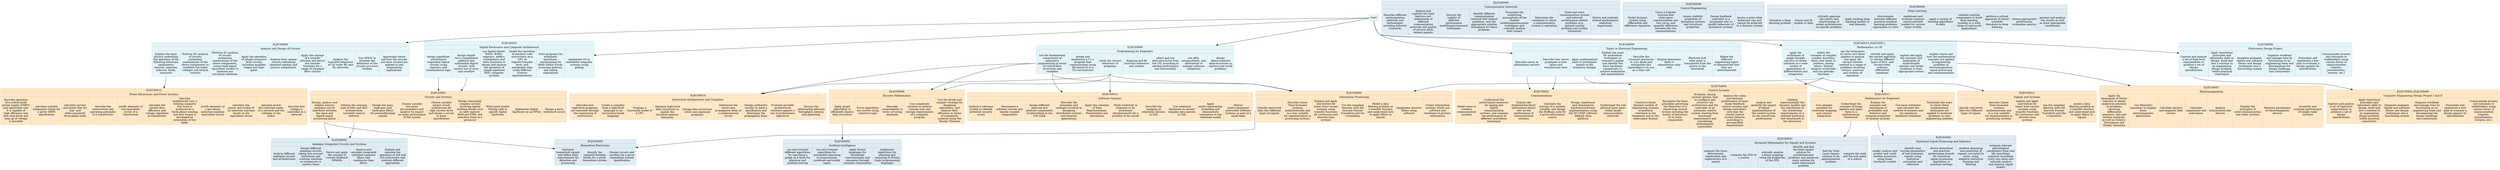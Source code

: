 // This is an auto-generated file. Don't edit this file; edit `modules.yml` instead.

digraph {
  node[shape="record", style="filled"];

  node[color="#99d8c9", fillcolor="#e5f5f9"];

  ELEC40002 [label="{ELEC40002 | Analysis and Design of Circuits | {
    <1>Explain the basic\nphysics underlying\nthe operation of the\nfollowing electronic\ncomponents:\nresistor, capacitor,\ninductor, diode,\ntransistor |
    <2>Perform DC analysis\nof circuits\ncontaining\ncombinations of the\nabove components to\nestablish the nodal\nvoltages and branch\ncurrents |
    <3>Perform AC analysis\nof circuits\ncontaining\ncombinations of the\nabove components,\nusing small-signal\nequivalent models to\nlinearise any\nnon-linear elements |
    <4>Apply the operation\nof simple transistor\nlevel circuits\nincluding amplifier\nstages and logic\ngates |
    <5>Analyse basic opamp\ncircuits containing\nidealised opamps and\npassive components |
    <6>Apply the concept\nof a transfer\nfunction and derive\nthe transfer\nfunctions for a\nrange of standard\nfilter circuits |
    <7>Analyse the\ntransient behaviour\nof 1st order RC and\nRL networks |
    <8>Use SPICE to\nsimulate the\nbehaviour of the\ncircuits you have\nstudied |
    <9>Appreciate where\nand how the circuits\nyou have studied are\napplied in real\nengineering\napplications
  }}"];

  ELEC40003 [label="{ELEC40003 | Digital Electronics and Computer Architecture | {
    <1>design significant\nsynchronous\nsequential digital\ncircuits using\nregisters and\ncombinational logic |
    <2>design simple\ntwo’s complement\naddition and\nsubtraction digital\ncircuits, with\ncorrect use of carry\nand overflow |
    <3>use digital blocks:\nRAMs, ROMs,\nregisters, adders,\nmultiplexers and\nstate machines to\ndesign and analyse\nthe operation of\nsimple pipelined\nRISC computer\nsystems |
    <4>model the operation\nof machine code\ninstructions on a\nCPU at\nregister-transfer\nlevel, and\nmanipulate data\nusing different\nnumeric\nrepresentations |
    <5>write programs for\narithmetic\noperations,\nmanipulating bit\nfields within words,\naccessing memory,\nand calling\nsubroutines |
    <6>implement I/O in\nembedded computer\nsystems using\npolling
  }}"];

  ELEC40004 [label="{ELEC40004 | Programming for Engineers | {
    <1>use the fundamental\ncomponents of\nimperative\nprogramming in terms\nof control-flow\nstructures and\nvariables |
    <2>design and\nimplement a C++\nprogram that\ncommunicates using\nfile-based IO in a\nCLI environment |
    <3>verify the correct\nbehaviour of\nprograms |
    <4>diagnose and fix\nincorrect behaviour\nand crashes |
    <5>select and use\ndata-structures from\nthe STL according to\nneeded performance\nand functionality |
    <6>use APIs,\nencapsulation, and\nabstraction to\nmanage software\ncomplexity |
    <7>design\nobject-oriented\ndata-structures to\ncapture real-world\nproblems
  }}"];

  ELEC40006 [label="{ELEC40006 | Electronics Design Project | {
    <1>Capture and analyse\na set of high-level\nrequirements to\nproduce a set of\ndesign\nspecifications |
    <2>Apply theoretical\nprinciples and\nlaboratory skills to\ndesign, build and\ntest a solution to\nan engineering\ndesign problem,\nwithin practical\nconstraints |
    <3>Integrate analogue,\ndigital and software\ntheory and design\ntechniques into a\nfunctioning system |
    <4>Organise workload\nand manage time by\nfunctioning as an\nengineering team and\ndecomposing the\ndesign challenge\ninto subsystems |
    <5>Formulate and\nimplement a test\nplan to evaluate a\ndesign against its\nspecifications |
    <6>Communicate process\nand outcomes to\nstakeholders using\nvarious forms of\ncommunication\n(reports,\npresentations,\nreviews, etc.)
  }}"];

  ELEC40009 [label="{ELEC40009 | Topics in Electrical Engineering | {
    <1>Describe waves as\ninformation carriers |
    <2>Describe how waves\npropagate in free\nspace and\ntransmission lines |
    <3>Apply mathematical\ntools to investigate\nsignals in the\nfrequency domain |
    <4>Explain the need\nfor modulation\ntechniques to\ntransmit a signal\nand identify the\nbasic hardware\ncomponents to\nachieve modulation\nand demodulation |
    <5>Describe the\ntransport processes\nin a pn diode and\nextrapolate this\nknowledge to its use\nas a solar cell |
    <6>Employ laboratory\nskills to\ncharacterise solar\ncells |
    <7>Illustrate how\nsolar polar is\ntransported from the\nsource to the\nhousehold |
    <8>Relate the\ndifferent\nengineering topics\nto demonstrate how\nthey are\ninterconnected
  }}"];

  ELEC40010_ELEC40011 [label="{ELEC40010_ELEC40011 | Mathematics 1A 1B | {
    <1>apply the\ntechniques of\nsingle-variable\ncalculus to obtain\nsolutions to a wide\nvariety of\napplications of\ndifferentiation and\nintegration |
    <2>utilize the\nconcepts of complex\nnumber, functions,\nlimits and series to\nperform, among\nothers, Fourier\nAnalysis of periodic\nand non-periodic\nfunctions |
    <3>use the techniques\nof vector and linear\nalgebra to analyze\nand apply the\ncorrect solution\nmethod in a range of\nproblems involving\nvectors, matrices\nand systems of\nequations |
    <4>identify and apply\nthe correct approach\nto solving different\ntypes of first- and\nsecond-order\nordinary\ndifferential\nequations |
    <5>explain and apply\nthe concepts and\ntechniques of\nmultivariable\ncalculus and tackle\nproblems in their\nappropriate context |
    <6>explain where and\nhow the mathematical\nconcepts are applied\nin engineering\nproblems in\nelectromagnetism,\nsignal processing\nand communications
  }}"];

  root[label="start"]
  root -> ELEC40002;
  root -> ELEC40003;
  root -> ELEC40004;
  root -> ELEC40006;
  root -> ELEC40009;
  root -> ELEC40010_ELEC40011;

  node[color="#fdbb84", fillcolor="#fee8c8"];

  ELEC50001 [label="{ELEC50001 | Circuits and Systems | {
    <1>Design, analyse and\nexplain sensors\nanalogue circuit\ninterfaces between\nthe input and\ndigital signal\nprocessing phase |
    <2>Explain the common\ntype of DAC and ADC\narchitectures\ncurrently used in\nindustry |
    <3>Design low-pass,\nhigh-pass and\nband-pass filters\nfor preconditioning\nsignals |
    <4>Choose suitable\nlow-noise\npre-amplifiers and\nanalyse its impact\non noise performance\nof the system |
    <5>Choose suitable\noutput circuit\narchitecture for\nhigh current drive\nand design a circuit\nto meet\nspecification |
    <6>Design reasonably\ncomplex circuits\ninvolving digital\nbuilding blocks such\nas shift register,\nRAM and FSM, and\ninterface them to a\nprocessor |
    <7>Write good quality\nVerilog code to\nspecify digital\nhardware |
    <8>Implement digital\nhardware on an FPGA |
    <9>Design a basic\ntestbench circuit
  }}"];
  ELEC40003:1 -> ELEC50001;
  ELEC40003:2 -> ELEC50001;

  ELEC50002 [label="{ELEC50002 | Communications | {
    <1>Model noise in\nwireless\ncommunication\nsystems |
    <2>Understand the\nperformance measures\nfor analog and\ndigital\ncommunication\nsystems, and compare\nthe performance of\ndifferent modulation\ntechniques |
    <3>Explain the\nfundamental limits\ninformation theory\nsets on the\nperformance of\ncommunication\nsystems |
    <4>Calculate the\nentropy of a random\nvariable, and design\nthe Huffman code for\na given information\nsource |
    <5>Design, implement\nand characterise\nhardware/software\nimplementation using\nthe NI USRP software\ndefined radio\nplatform |
    <6>Understand the role\nphysical layer plays\nwithin larger\ncommunication\nnetworks
  }}"];
  ELEC40009:1 -> ELEC50002;
  ELEC40009:2 -> ELEC50002;

  ELEC50003_ELEC50008 [label="{ELEC50003_ELEC50008 | Computer Engineering Design Project I and II | {
    <1>Capture and analyse\na set of high-level\nrequirements to\nproduce a set of\ndesign\nspecifications |
    <2>Apply theoretical\nprinciples and\nlaboratory skills to\ndesign, build and\ntest a solution to\nan engineering\ndesign problem,\nwithin practical\nconstraints |
    <3>Integrate analogue,\ndigital and software\ntheory and design\ntechniques into a\nfunctioning system |
    <4>Organise workload\nand manage time by\nfunctioning as an\nengineering team and\ndecomposing the\ndesign challenge\ninto subsystems |
    <5>Formulate and\nimplement a test\nplan to evaluate a\ndesign against its\nspecifications |
    <6>Communicate process\nand outcomes to\nstakeholders using\nvarious forms of\ncommunication\n(reports,\npresentations,\nreviews, etc.)
  }}"];
  ELEC40006:1 -> ELEC50003_ELEC50008;

  ELEC50004 [label="{ELEC50004 | Control Systems | {
    <1>Construct linear\ndynamic models of\nengineering systems\nof practical\nrelevance in the\nfrequency and in the\nstate-space domain |
    <2>Recognise the basic\nprinciples governing\nthe behaviour of a\nclosed-loop control\nsystem including the\nmodes of behaviour\nof its basic\ncomponents |
    <3>Evaluate, among\nseveral options, how\nto configure and\nstructure the\narchitecture and the\ncontroller of an\nautomatic control\nsystem starting from\nfunctional\nrequirements and\nconsidering\ntechnological\nconstraints |
    <4>Analyse the static\nand dynamic\nperformance of basic\nlinear feedback\ncontrol systems and\ndesign controllers\nsuch that the\noverall control\nsystem behaves\naccording to\npre-specified\nrequirements |
    <5>Analyse and\nquantify the impact\nof digital\nimplementation of\nthe control system\non the closed-loop\nperformance |
    <6>Validate\nexperimentally the\ndynamic models and\nthe satisfaction of\nthe closed-loop\nrequirements on a\nselected hardware\ntest benchmark in\nthe laboratory
  }}"];
  ELEC40009:3 -> ELEC50004;
  ELEC40010_ELEC40011:2 -> ELEC50004;

  ELEC50006 [label="{ELEC50006 | Discrete Mathematics | {
    <1>Apply graph\nalgorithms to\nefficiently explore\ndata-structures |
    <2>Prove algorithms\nare correct using\ninductive logic |
    <3>Describe\ncomputability in\nterms of turing\nmachines |
    <4>Use complexity\nnotation to analyse\nrunning time and\nstorage requirements\nof a computer\nprogram |
    <5>Use the divide and\nconquer strategy for\ndesigning\nalgorithms, and\nanalyse their\nefficiency in terms\nof complexity\nnotation using the\nMaster Theorem
  }}"];
  ELEC40004:1 -> ELEC50006;
  ELEC40004:3 -> ELEC50006;

  ELEC50007 [label="{ELEC50007 | Electromagnetism | {
    <1>Apply the\ntechniques of Vector\nCalculus to obtain\nanalytical solutions\nto problems\ninvolving\ndifferential\noperators, line and\nsurface integrals,\nas well as Green's,\nDivergence and\nStokes' theorems |
    <2>Use Maxwell's\nequations to explain\nbasic\nelectromagnetic\nphenomena |
    <3>Calculate electric\nand magnetic field\nvectors |
    <4>Calculate\ncapacitance and\ninductance |
    <5>Analyse\ntransmission-line\ndevices |
    <6>Explain the\nprinciples of\nradio-communication\nand radar systems |
    <7>Measure parameters\nof electromagnetic\ndevices |
    <8>Assemble and\nevaluate performance\nof simple radar\nsystems
  }}"];
  ELEC40010_ELEC40011:6 -> ELEC50007;

  ELEC50009 [label="{ELEC50009 | Information Processing | {
    <1>Classify real-world\ndata into different\ntypes of signals |
    <2>Describe Linear\nTime-Invariant\nsystems\nmathematically and\nin a way suitable\nfor impementation in\nprocessing systems |
    <3>Explain and apply\nconvolution for\nlinear time-variant\nsystems using\ntransfer functions\nfor continuous and\ndiscrete time\nsystems |
    <4>Use the sampling\ntheorem with the\ndiscrete Fourier\nTransform and the\nz-transform |
    <5>Model a data\nfiltering problem as\na transfer function\nand understand how\nto apply filters to\nsignals |
    <6>Implement discrete\nfilters using\nsoftware |
    <7>Create information\nsystems which use\nsoftware and\nhardware to process\ninformation
  }}"];
  ELEC40004:1 -> ELEC50009;
  ELEC40004:3 -> ELEC50009;
  ELEC40010_ELEC40011:2 -> ELEC50009;

  ELEC50010 [label="{ELEC50010 | Instruction Architectures and Compilers | {
    <1>Describe how\nhigh-level programs\nare executed through\nthe sequencing of\ninstructions |
    <2>Create a compiler\nfrom a high-level\nlanguage to an\ninstruction-based\nlanguage |
    <3>Program a\nfunctional model of\na CPU |
    <4>\nOptimise high-level\ndata structures to\nexploit the\nlow-level memory\nhierarchy |
    <5>\nDesign data-structures\nwhich can represent\nprograms |
    <6>Determine the\nworst-case\npropagation delay of\na combinational\ncircuit |
    <7>Design arithmetic\ncircuits to meet a\nspecification and\ndetermine the\npropagation delay |
    <8>Evaluate possible\narchitectural\nsolutions against a\nset of performance\nobjectives |
    <9>Discuss the\nrelationship between\nthroughput, latency,\nand pipelining
  }}"];
  ELEC40004:1 -> ELEC50010;
  ELEC40004:3 -> ELEC50010;

  ELEC50011 [label="{ELEC50011 | Mathematics for Engineers | {
    <1>Use complex\nvariables for\nconformal mapping\nand contour\nintegration |
    <2>Understand the\nconcepts of linear\nalgebra and apply\nthem in a\nmathematical\nframework |
    <3>Explain the\nconcepts and\ntechniques of\nprobability and\nstatistics and\ncompute properties\nof random systems |
    <4>Use basic estimator\nand calculate the\nmethod of moment and\nthe maximum\nlikelihood estimator |
    <5>Formulate the ways\nin which these\nmathematical\ntechniques are\napplied to technical\nproblems in your\nengineering modules
  }}"];
  ELEC40010_ELEC40011:1 -> ELEC50011;
  ELEC40010_ELEC40011:4 -> ELEC50011;

  ELEC50012 [label="{ELEC50012 | Power Electronics and Power Systems | {
    <1>describe operation\nof a switch-mode\npower supply (SMPS)\nand appreciate why\nit is capable of\nhigh efficiency and\nhow step-down and\nstep-up of voltage\nis possible |
    <2>calculate suitable\ncomponent values for\na given SMPS\nspecification |
    <3>calculate current\nand power flow for\nstar- and\ndelta-connected\nthree-phase loads |
    <4>describe the\nconstruction and\noperating principles\nof a transformer |
    <5>justify elements of\nthe equivalent\ncircuit of a\ntransformer |
    <6>calculate the\ncurrent flow,\nefficiency and\nvoltage regulation\nin transformer |
    <7>describe\nqualitatively how a\nrotating magnetic\nflux wave is\nproduced by a\nthree-phase winding\nand how torque is\ndeveloped by\ninteraction of two\nfields |
    <8>justify elements of\na per-phase\ninduction machine\nequivalent circuit |
    <9>calculate slip,\npower and torque of\nan induction machine\nbased on the\nequivalent circuit |
    <10>calculate power\nflow between nodes\nof a network and the\nvoltages at the\nnodes |
    <11>describe how\nvoltage is\ncontrolled in a\nnetwork
  }}"];
  ELEC40002:1 -> ELEC50012;

  ELEC50013 [label="{ELEC50013 | Signals and Systems | {
    <1>classify real-world\ndata into different\ntypes of signals |
    <2>describe Linear\nTime-Invariant\nsystems\nmathematically and\nin a way suitable\nfor impementation in\nprocessing systems |
    <3>explain and apply\nconvolution for\nlinear time-variant\nsystems using\ntransfer functions\nfor continuous and\ndiscrete time\nsystems |
    <4>use the sampling\ntheorem with the\ndiscrete Fourier\nTransform and the\nz-transform |
    <5>model a data\nfiltering problem as\na transfer function\nand understand how\nto apply filters to\nsignals
  }}"];
  ELEC40010_ELEC40011:2 -> ELEC50013;

  ELEC50014 [label="{ELEC50014 | Software Systems | {
    <1>Analyse a software\nsystem to identify\npotential security\nissues |
    <2>Decompose a\nsoftware system into\nloosely coupled\ncomponents |
    <3>Assign different\nphysical and\nabstract components\nof networking to the\nOSI stack |
    <4>Describe the\nprinciples and\nconcepts involved in\ndesigning\ndistributed systems\nand Internet\napplications |
    <5>Apply the concepts\nof Data\nRepresentation,\nPresentation and\nInteraction |
    <6>Think creatively in\nresponse to an\nawareness\nof/requirement for a\nproblem to be solved |
    <7>Describe the\nmapping of\nrelational calculus\nto SQL |
    <8>Use relational\ndatabases to answer\ncomplex data queries\nin SQL |
    <9>Apply\nentity-relationship\nmodelling and\ndemonstrate\ntranslation to the\nrelational model |
    <10>Deliver\nmulti-component\nnetworked software\nsystems as part of a\nsmall team
  }}"];
  ELEC40004:1 -> ELEC50014;
  ELEC40004:3 -> ELEC50014;
  node[color="#9ebcda", fillcolor="#e0ecf4"];

  ELEC60001 [label="{ELEC60001 | Advanced Mathematics for Signals and Systems | {
    <1>compute the trace,\ndeterminant,\neigenvalues and\neigenvectors of a\nmatrix |
    <2>compute the SVD of\na matrix |
    <3>critically analyse\na linear mapping\nusing the properties\nof the SVD |
    <4>identify and find\nthe least-square\nsolution for\noverdetermined\nproblems and minimum\nnorm solution for\nunder-determined\nproblem |
    <5>find the Total\nLeast Square\nsolution to an\napproximation\nproblem |
    <6>compute the rank\nand the null space\nof a matrix
  }}"];
  ELEC50011:2 -> ELEC60001;

  ELEC60002 [label="{ELEC60002 | Statistical Signal Processing and Inference | {
    <1>model, analyse and\npredict real world\nrandom processes\nusing linear\nstochastic models |
    <2>identify time\nvarying parameters\nof non-stationary\nsignals using\nstatistical\nestimation and\ninference |
    <3>derive theoretical\nand practical\nperformance bounds\nfor statistical\nsignal processing\nalgorithms in\npractical settings |
    <4>perform denoising\nand prediction of\nsignals corrupted by\nnoise, using\nadaptive statistical\nlearning and\nfiltering |
    <5>estimate relevant\nphysiological\nparameters from real\nlife recordings\nacquired recordings\n(your own data) and\ncritically analyse\nand improve signal\nquality
  }}"];
  ELEC50011:3 -> ELEC60002;

  ELEC60003 [label="{ELEC60003 | Analogue Integrated Circuits and Systems | {
    <1>Analyse different\nanalogue circuits\nand architectures |
    <2>Design different\nanalogue circuits\ntaking into account\nlimitations and\ncreating solutions\nto circumvent or\nresolve these |
    <3>Derive and apply\nthe concept of\ncurrent feedback\nOPAMPs |
    <4>Analyse and\ncalculate integrated\nswitched capacitor\nfilters and\ncontinuous-time\nfilters |
    <5>Explain and\nsimulate the\noperation of A/D and\nD/A Converters and\ncontrast different\napproaches
  }}"];
  ELEC50001:1 -> ELEC60003;
  ELEC50001:2 -> ELEC60003;

  ELEC60004 [label="{ELEC60004 | Artificial Intelligence | {
    <1>use and evaluate\ndifferent algorithms\nfor searching a\ngraph as a basis for\nplanning and\nproblem-solving |
    <2>use and evaluate\nalgorithms for\nautomated reasoning\nin propositional,\npredicate and modal\nlogics |
    <3>apply formal\nlanguages for\nknowledge\nrepresentation and\nreasoning through\nsymbolic computation |
    <4>implement\nalgorithms for\nplanning and\nreasoning in Prolog\n(logic programming\nlanguage)
  }}"];
  ELEC50006:1 -> ELEC60004;

  ELEC60005 [label="{ELEC60005 | Biomedical Electronics | {
    <1>Interpret\nbiomedical signals\nand define their\nrequirements for\ndetection and\nprocessing |
    <2>Identify the\nrequired building\nblocks for a given\nbiomedical system |
    <3>Design circuits and\nsystems for a given\nbiomedical system\nspecification
  }}"];
  ELEC50001:1 -> ELEC60005;
  ELEC50009:1 -> ELEC60005;

  ELEC60006 [label="{ELEC60006 | Communication Networks | {
    <1>Describe different\ncommunication\nnetworks and\ntechnologies\nincluding Industry\nstandards |
    <2>Analyse and\ncontrast the main\nfeatures and\nrelationship of\ndifferent\ncommunication\nnetworks and quality\nof service (QoS)\nrelated aspects |
    <3>Discuss the\nvalidity of\ndifferent\nperformance\nmodelling/assessment\ntechniques |
    <4>Identify different\ncommunication\nnetwork QoS related\nproblems, and the\nappropriate solution\ntechniques for these\nproblems |
    <5>Formulate the\nunderlying\nassumptions of the\nstudied\nmodelling/assessment\ntechniques and\ncritically analyse\ntheir impact |
    <6>Determine the\nconditions in which\na communication\nsystem is operating |
    <7>State and solve\ncommunication system\nand network\nperformance related\nproblems (e.g.\noptimal routing\nproblem and system\nutilisation) |
    <8>Derive and evaluate\nrelated performance\nanalytical\nexpressions.
  }}"];

  ELEC60008 [label="{ELEC60008 | Control Engineering | {
    <1>Model dynamic\nsystem using\ndifferential and\ndifference equations |
    <2>Given a transfer\nfunction find\nstate-space\nrepresentation and\nvice versa, and\nquantify difference\nbetween the two\nrepresentations |
    <3>Access stability\nproperties of\ndynamical systems\nand structural\nproperties |
    <4>Design feedback\ncontroller in a\nsystematic way to\nmodify behaviour of\ndynamical systems |
    <5>Assess a prior what\nbehaviour can and\ncannot be achieved\nin a dynamic system
  }}"];

  ELEC60009 [label="{ELEC60009 | Deep Learning | {
    <1>formalise a deep\nlearning problem |
    <2>choose and fit\nmodels to data |
    <3>critically appraise\nthe merits and\nshortcomings of\nmodel architectures\non specific problems |
    <4>apply existing deep\nlearning models to\nreal datasets |
    <5>discriminate\nbetween different\npractical machine\nlearning problems\napproaches to solve |
    <6>implement and\nevaluate common\nneural network\nmodels for various\ntypes of data |
    <7>apply a variety of\nlearning algorithms\nto data |
    <8>combine modular\ncomponents to build\ndeep learning\nsystems in a wide\nrange of real-world\napplications |
    <9>perform a critical\nappraisal of recent\nscientific\nliterature in deep\nlearning |
    <10>choose appropriate\nperformance\nevaluation metrics |
    <11>present and analyse\nthe results as well\nas draw appropriate\nconclusions
  }}"];
}
